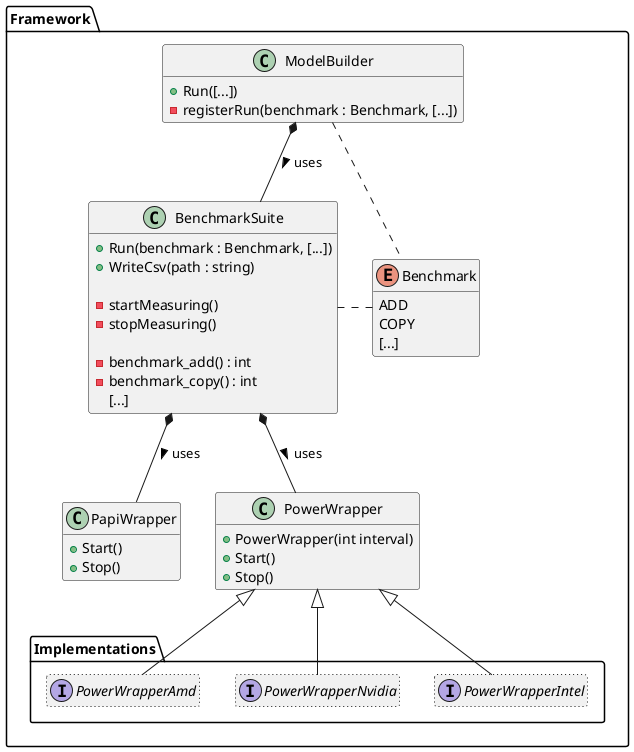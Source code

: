 @startuml arch



package "Framework" <<Folder>> {

    enum Benchmark{
        ADD
        COPY
        [...]
    }

    class ModelBuilder{
        {method} + Run([...])                
        {method} - registerRun(benchmark : Benchmark, [...])
    }

    class BenchmarkSuite{
        {method} + Run(benchmark : Benchmark, [...])                    
        {method} + WriteCsv(path : string)

        {method} - startMeasuring()
        {method} - stopMeasuring()

        {method} - benchmark_add() : int
        {method} - benchmark_copy() : int
        {method} [...]
    }

    class PapiWrapper{
        {method} + Start()
        {method} + Stop()
    }

    class PowerWrapper{
        {method} + PowerWrapper(int interval)
        {method} + Start()
        {method} + Stop()
    }

    package Implementations <<folder>>{
        interface PowerWrapperAmd ##[dotted]

        interface PowerWrapperNvidia ##[dotted]

        interface PowerWrapperIntel ##[dotted]
    }


}

ModelBuilder *-- BenchmarkSuite : uses >

BenchmarkSuite *-- PapiWrapper : uses >
BenchmarkSuite *-- PowerWrapper : uses >

PowerWrapper <|-- PowerWrapperAmd
PowerWrapper <|-- PowerWrapperNvidia
PowerWrapper <|-- PowerWrapperIntel

ModelBuilder . Benchmark
BenchmarkSuite . Benchmark

hide empty methods
hide empty fields

@enduml